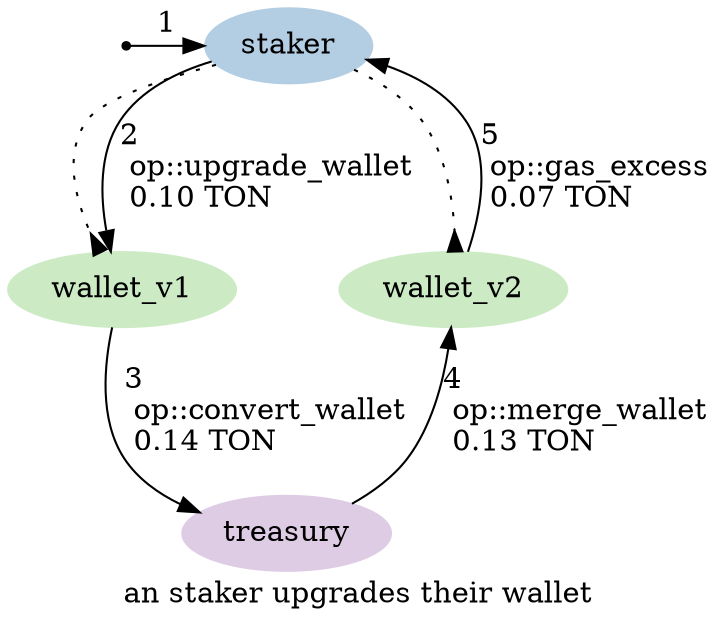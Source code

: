 digraph {
    label="an staker upgrades their wallet"
    node [ colorscheme=pastel19 style=filled ]

    /* Entities */
    external [ shape=point ]
    staker [ color=2 ]
    wallet_v1, wallet_v2 [ color=3 ]
    treasury [ color=4 ]

    /* Relationships */
    staker -> wallet_v1 [ arrowhead=inv style=dotted ]
    staker -> wallet_v2 [ arrowhead=inv style=dotted ]
    external -> staker [ label="1" ]
    staker -> wallet_v1 [ label="2\l op::upgrade_wallet\l 0.10 TON\l" ]
    wallet_v1 -> treasury [ label="3\l op::convert_wallet\l 0.14 TON\l" ]
    treasury -> wallet_v2 [ label="4\l op::merge_wallet\l 0.13 TON\l" ]
    wallet_v2 -> staker [ label="5\l op::gas_excess\l 0.07 TON\l" ]

    /* Ranks */
    { rank=min external staker }
    { rank=max treasury }
}
